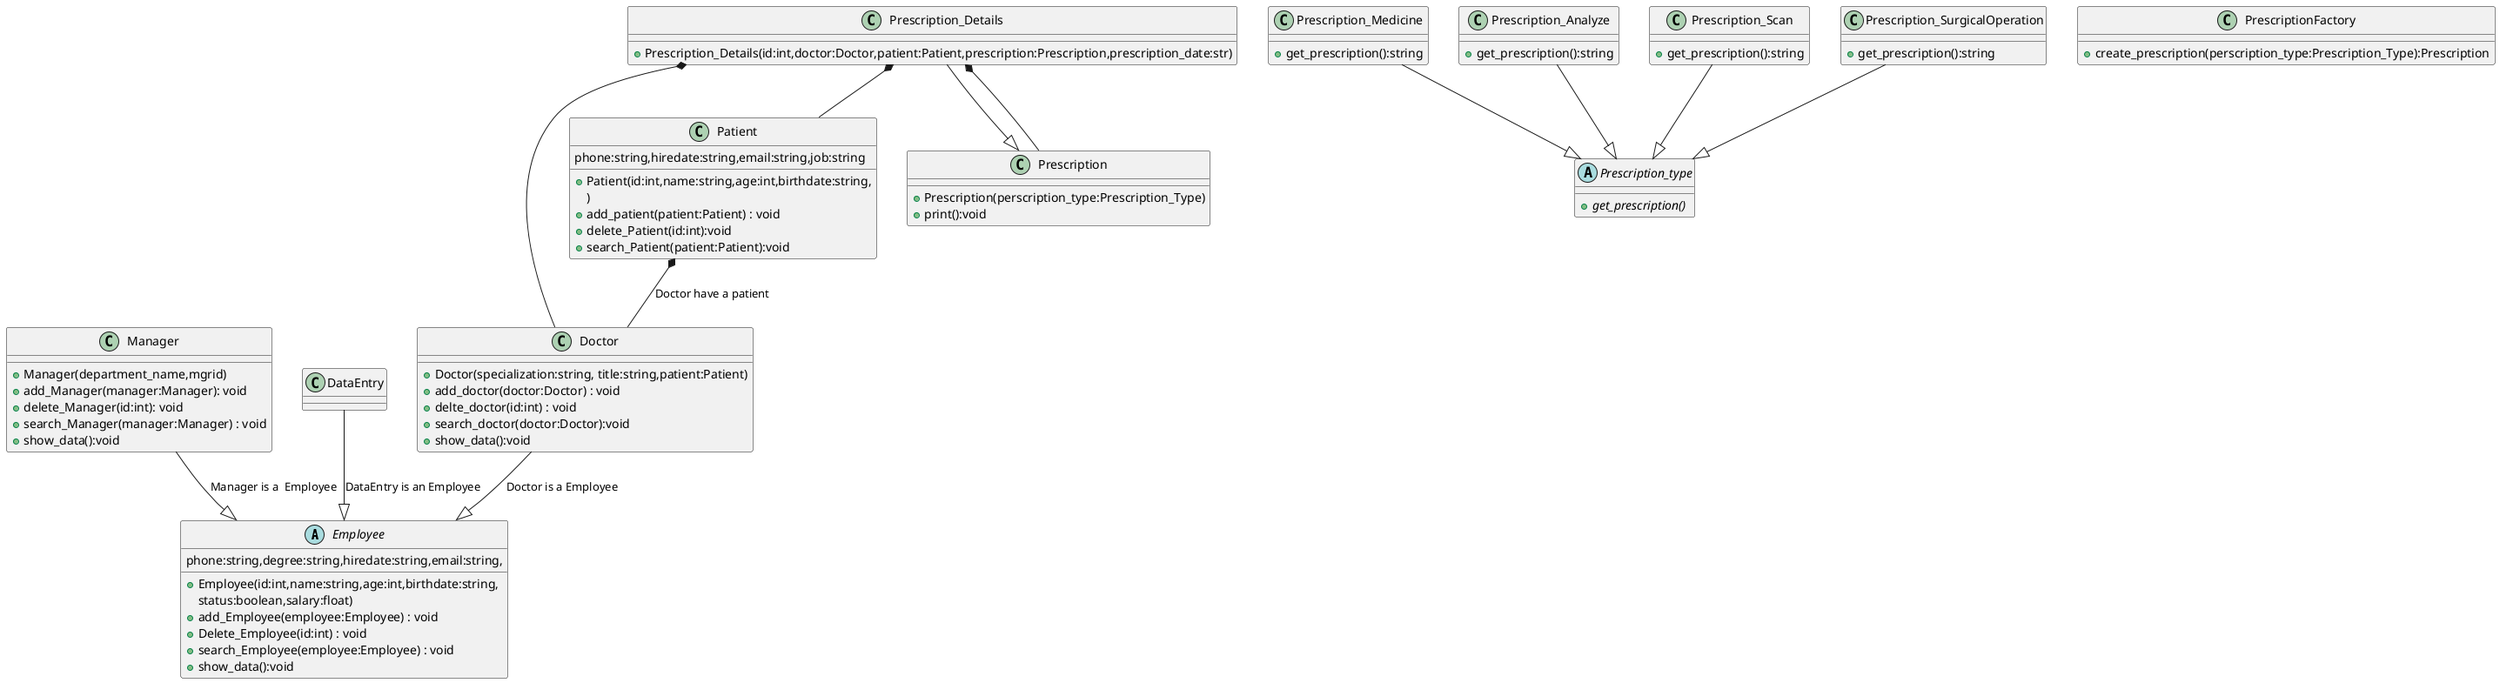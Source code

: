 
@startuml BLL_Diagram
 
 
abstract class Employee{
    + Employee(id:int,name:string,age:int,birthdate:string,
    phone:string,degree:string,hiredate:string,email:string,
    status:boolean,salary:float)
    + add_Employee(employee:Employee) : void
    + Delete_Employee(id:int) : void
    + search_Employee(employee:Employee) : void
    + show_data():void
}

class Manager{
    + Manager(department_name,mgrid)
    + add_Manager(manager:Manager): void
    + delete_Manager(id:int): void
    + search_Manager(manager:Manager) : void
    + show_data():void
}

class DataEntry{

}

class Doctor{
   + Doctor(specialization:string, title:string,patient:Patient)
   + add_doctor(doctor:Doctor) : void
   + delte_doctor(id:int) : void
   + search_doctor(doctor:Doctor):void
   + show_data():void

}



class Patient{
    + Patient(id:int,name:string,age:int,birthdate:string,
    phone:string,hiredate:string,email:string,job:string
    )
    + add_patient(patient:Patient) : void
    + delete_Patient(id:int):void
    + search_Patient(patient:Patient):void
    
}

abstract class Prescription_type{
    +{abstract} get_prescription()
}
 
class  Prescription_Medicine{
   + get_prescription():string
}

class  Prescription_Analyze{
   + get_prescription():string
}

class Prescription_Scan{
     + get_prescription():string
}

class Prescription_SurgicalOperation{
    + get_prescription():string
}

class PrescriptionFactory{
    + create_prescription(perscription_type:Prescription_Type):Prescription
}

class Prescription{
    +Prescription(perscription_type:Prescription_Type)
    + print():void
}

class Prescription_Details{
 + Prescription_Details(id:int,doctor:Doctor,patient:Patient,prescription:Prescription,prescription_date:str)
}

 
Manager --|> Employee : "Manager is a  Employee"
Doctor --|> Employee : "Doctor is a Employee"
DataEntry --|> Employee : "DataEntry is an Employee"
Patient *-- Doctor : "Doctor have a patient" 
Prescription_Medicine --|> Prescription_type
Prescription_Analyze --|> Prescription_type
Prescription_Scan --|> Prescription_type
Prescription_SurgicalOperation --|> Prescription_type
Prescription_Details --|> Prescription
Prescription_Details *-- Doctor
Prescription_Details *-- Patient
Prescription_Details *-- Prescription

@enduml